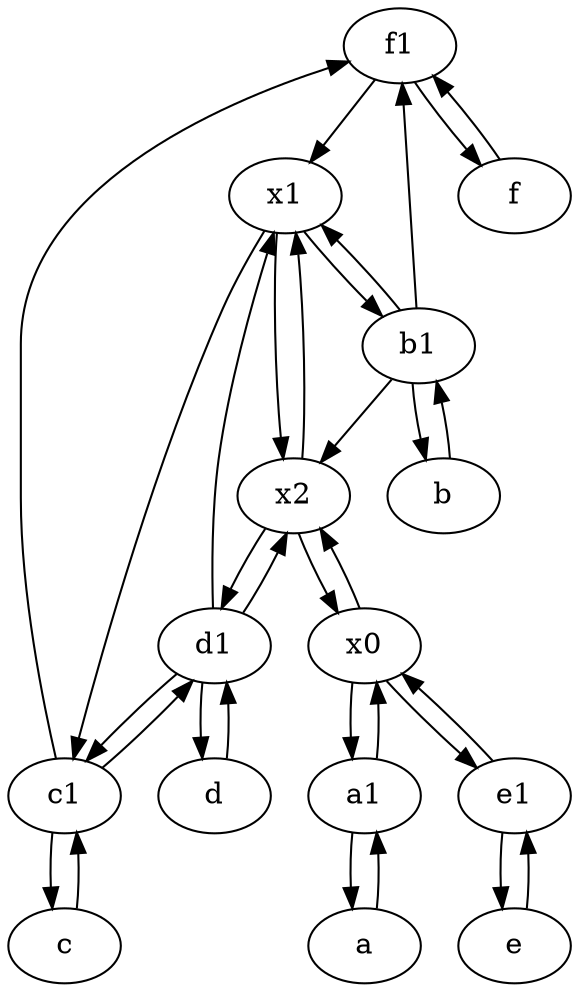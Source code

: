 digraph  {
	f1;
	x1;
	c [pos="20,10!"];
	d1 [pos="25,30!"];
	a [pos="40,10!"];
	x2;
	a1 [pos="40,15!"];
	b [pos="50,20!"];
	c1 [pos="30,15!"];
	e [pos="30,50!"];
	f [pos="15,45!"];
	b1 [pos="45,20!"];
	x0;
	e1 [pos="25,45!"];
	d [pos="20,30!"];
	d1 -> x2;
	d -> d1;
	x2 -> x0;
	x0 -> a1;
	b1 -> f1;
	d1 -> c1;
	c1 -> d1;
	e1 -> x0;
	b1 -> b;
	b -> b1;
	x0 -> e1;
	c1 -> f1;
	x2 -> x1;
	a1 -> a;
	f1 -> x1;
	e -> e1;
	b1 -> x1;
	x1 -> c1;
	e1 -> e;
	a1 -> x0;
	x0 -> x2;
	x1 -> b1;
	x1 -> x2;
	c1 -> c;
	d1 -> d;
	a -> a1;
	d1 -> x1;
	x2 -> d1;
	f1 -> f;
	f -> f1;
	c -> c1;
	b1 -> x2;

	}